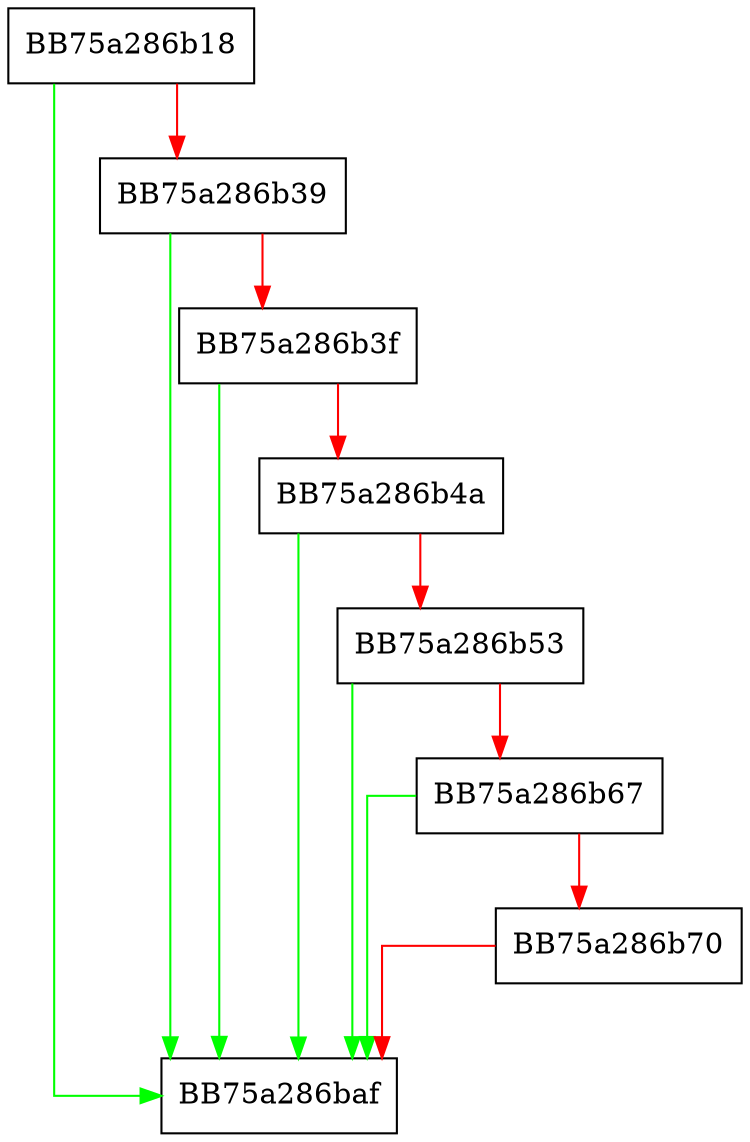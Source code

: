 digraph sqlite3SelectPrep {
  node [shape="box"];
  graph [splines=ortho];
  BB75a286b18 -> BB75a286baf [color="green"];
  BB75a286b18 -> BB75a286b39 [color="red"];
  BB75a286b39 -> BB75a286baf [color="green"];
  BB75a286b39 -> BB75a286b3f [color="red"];
  BB75a286b3f -> BB75a286baf [color="green"];
  BB75a286b3f -> BB75a286b4a [color="red"];
  BB75a286b4a -> BB75a286baf [color="green"];
  BB75a286b4a -> BB75a286b53 [color="red"];
  BB75a286b53 -> BB75a286baf [color="green"];
  BB75a286b53 -> BB75a286b67 [color="red"];
  BB75a286b67 -> BB75a286baf [color="green"];
  BB75a286b67 -> BB75a286b70 [color="red"];
  BB75a286b70 -> BB75a286baf [color="red"];
}
